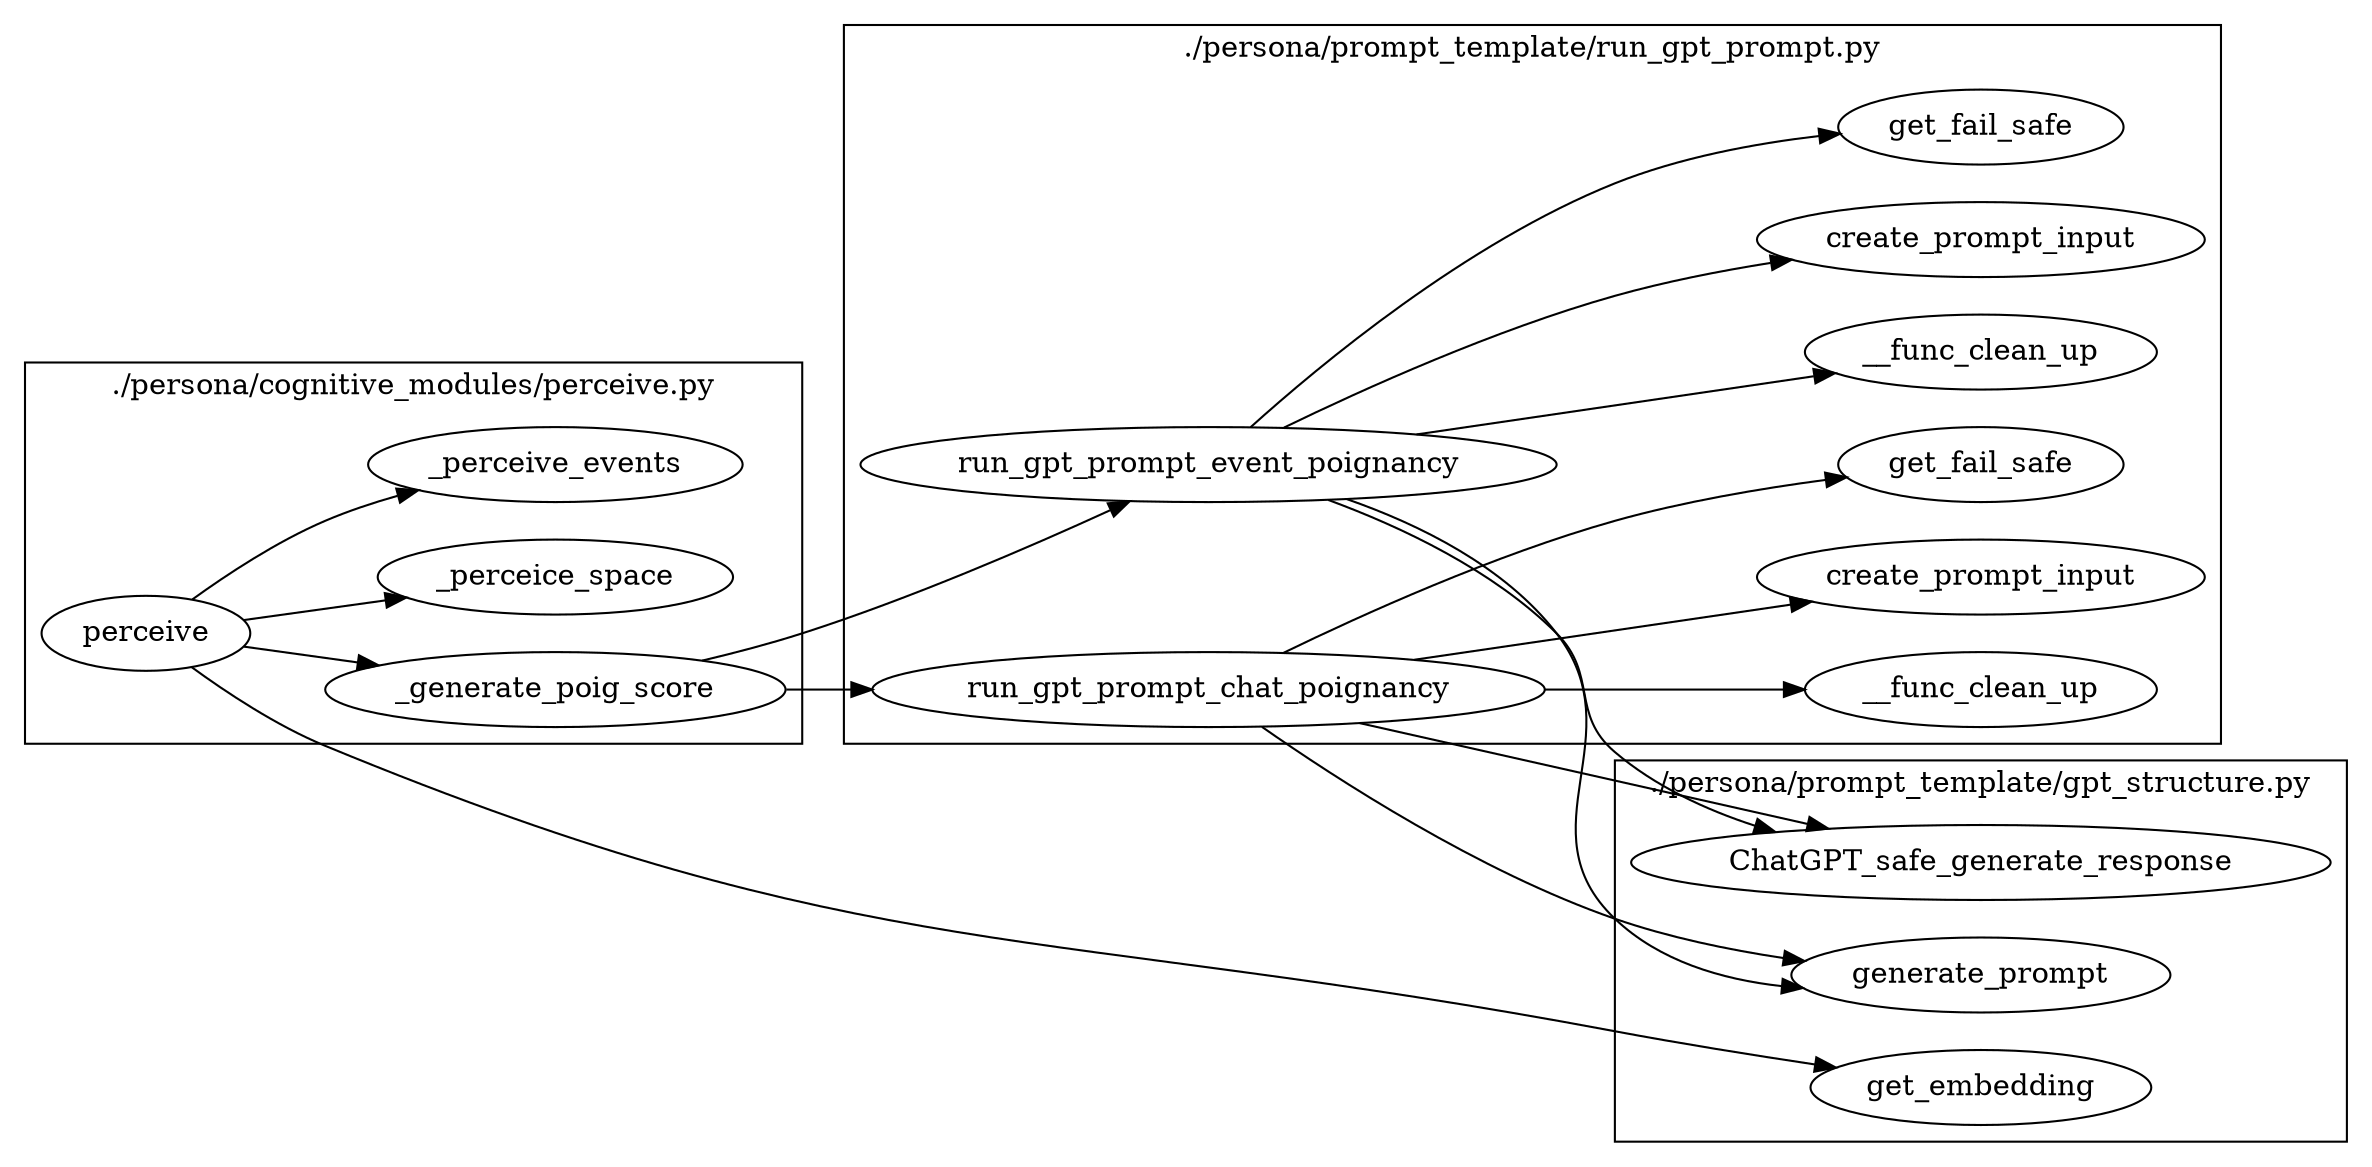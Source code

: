 digraph {
	graph [rankdir=LR];
	subgraph "cluster_/Users/wenke/.vscode/extensions/ms-python.vscode-pylance-2024.7.1/dist/typeshed-fallback/stdlib/math.pyi" {
		graph [label="/Users/wenke/.vscode/extensions/ms-python.vscode-pylance-2024.7.1/dist/typeshed-fallback/stdlib/math.pyi"];
	}
	subgraph "cluster_/Users/wenke/.vscode/extensions/ms-python.vscode-pylance-2024.7.1/dist/typeshed-fallback/stdlib/_operator.pyi" {
		graph [label="/Users/wenke/.vscode/extensions/ms-python.vscode-pylance-2024.7.1/dist/typeshed-fallback/stdlib/_operator.pyi"];
	}
	subgraph "cluster_/Users/wenke/.vscode/extensions/ms-python.vscode-pylance-2024.7.1/dist/typeshed-fallback/stdlib/builtins.pyi" {
		graph [label="/Users/wenke/.vscode/extensions/ms-python.vscode-pylance-2024.7.1/dist/typeshed-fallback/stdlib/builtins.pyi"];
	}
	subgraph "cluster_./persona/prompt_template/gpt_structure.py" {
		graph [label="./persona/prompt_template/gpt_structure.py"];
		"./persona/prompt_template/gpt_structure.py#get_embedding@294:4"	[label=get_embedding];
		"./persona/prompt_template/gpt_structure.py#generate_prompt@243:4"	[label=generate_prompt];
		"./persona/prompt_template/gpt_structure.py#ChatGPT_safe_generate_response@127:4"	[label=ChatGPT_safe_generate_response];
	}
	subgraph "cluster_./persona/cognitive_modules/perceive.py" {
		graph [label="./persona/cognitive_modules/perceive.py"];
		"./persona/cognitive_modules/perceive.py#perceive@114:4"	[label=perceive];
		"./persona/cognitive_modules/perceive.py#_perceice_space@29:4"	[label=_perceice_space];
		"./persona/cognitive_modules/perceive.py#_perceive_events@60:4"	[label=_perceive_events];
		"./persona/cognitive_modules/perceive.py#_generate_poig_score@19:4"	[label=_generate_poig_score];
	}
	subgraph "cluster_./persona/prompt_template/run_gpt_prompt.py" {
		graph [label="./persona/prompt_template/run_gpt_prompt.py"];
		"./persona/prompt_template/run_gpt_prompt.py#run_gpt_prompt_event_poignancy@1999:4"	[label=run_gpt_prompt_event_poignancy];
		"./persona/prompt_template/run_gpt_prompt.py#run_gpt_prompt_chat_poignancy@2177:4"	[label=run_gpt_prompt_chat_poignancy];
		"./persona/prompt_template/run_gpt_prompt.py#__func_clean_up@2009:8"	[label=__func_clean_up];
		"./persona/prompt_template/run_gpt_prompt.py#create_prompt_input@2000:8"	[label=create_prompt_input];
		"./persona/prompt_template/run_gpt_prompt.py#get_fail_safe@2020:8"	[label=get_fail_safe];
		"./persona/prompt_template/run_gpt_prompt.py#__func_clean_up@2189:8"	[label=__func_clean_up];
		"./persona/prompt_template/run_gpt_prompt.py#create_prompt_input@2180:8"	[label=create_prompt_input];
		"./persona/prompt_template/run_gpt_prompt.py#get_fail_safe@2200:8"	[label=get_fail_safe];
	}
	subgraph "cluster_/Users/wenke/.conda/envs/x/lib/python3.9/site-packages/loguru/__init__.pyi" {
		graph [label="/Users/wenke/.conda/envs/x/lib/python3.9/site-packages/loguru/__init__.pyi"];
	}
	"./persona/cognitive_modules/perceive.py#perceive@114:4" -> "./persona/cognitive_modules/perceive.py#_perceice_space@29:4";
	"./persona/cognitive_modules/perceive.py#perceive@114:4" -> "./persona/cognitive_modules/perceive.py#_perceive_events@60:4";
	"./persona/cognitive_modules/perceive.py#perceive@114:4" -> "./persona/cognitive_modules/perceive.py#_generate_poig_score@19:4";
	"./persona/cognitive_modules/perceive.py#perceive@114:4" -> "./persona/prompt_template/gpt_structure.py#get_embedding@294:4";
	"./persona/cognitive_modules/perceive.py#_generate_poig_score@19:4" -> "./persona/prompt_template/run_gpt_prompt.py#run_gpt_prompt_event_poignancy@1999:4";
	"./persona/cognitive_modules/perceive.py#_generate_poig_score@19:4" -> "./persona/prompt_template/run_gpt_prompt.py#run_gpt_prompt_chat_poignancy@2177:4";
	"./persona/prompt_template/run_gpt_prompt.py#run_gpt_prompt_event_poignancy@1999:4" -> "./persona/prompt_template/gpt_structure.py#generate_prompt@243:4";
	"./persona/prompt_template/run_gpt_prompt.py#run_gpt_prompt_event_poignancy@1999:4" -> "./persona/prompt_template/gpt_structure.py#ChatGPT_safe_generate_response@127:4";
	"./persona/prompt_template/run_gpt_prompt.py#run_gpt_prompt_event_poignancy@1999:4" -> "./persona/prompt_template/run_gpt_prompt.py#__func_clean_up@2009:8";
	"./persona/prompt_template/run_gpt_prompt.py#run_gpt_prompt_event_poignancy@1999:4" -> "./persona/prompt_template/run_gpt_prompt.py#create_prompt_input@2000:8";
	"./persona/prompt_template/run_gpt_prompt.py#run_gpt_prompt_event_poignancy@1999:4" -> "./persona/prompt_template/run_gpt_prompt.py#get_fail_safe@2020:8";
	"./persona/prompt_template/run_gpt_prompt.py#run_gpt_prompt_chat_poignancy@2177:4" -> "./persona/prompt_template/gpt_structure.py#generate_prompt@243:4";
	"./persona/prompt_template/run_gpt_prompt.py#run_gpt_prompt_chat_poignancy@2177:4" -> "./persona/prompt_template/gpt_structure.py#ChatGPT_safe_generate_response@127:4";
	"./persona/prompt_template/run_gpt_prompt.py#run_gpt_prompt_chat_poignancy@2177:4" -> "./persona/prompt_template/run_gpt_prompt.py#__func_clean_up@2189:8";
	"./persona/prompt_template/run_gpt_prompt.py#run_gpt_prompt_chat_poignancy@2177:4" -> "./persona/prompt_template/run_gpt_prompt.py#create_prompt_input@2180:8";
	"./persona/prompt_template/run_gpt_prompt.py#run_gpt_prompt_chat_poignancy@2177:4" -> "./persona/prompt_template/run_gpt_prompt.py#get_fail_safe@2200:8";
}
